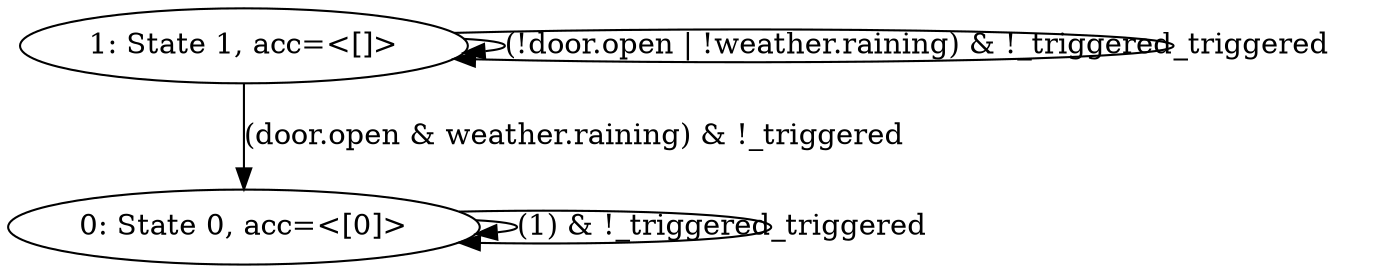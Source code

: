 digraph G {
	s1 [label="1: State 1, acc=<[]>"]
	s0 [label="0: State 0, acc=<[0]>"]
	s1 -> s0 [label="(door.open & weather.raining) & !_triggered"]
	s1 -> s1 [label="(!door.open | !weather.raining) & !_triggered"]
	s0 -> s0 [label="(1) & !_triggered"]
	s1 -> s1 [label="_triggered"]
	s0 -> s0 [label="_triggered"]
}
